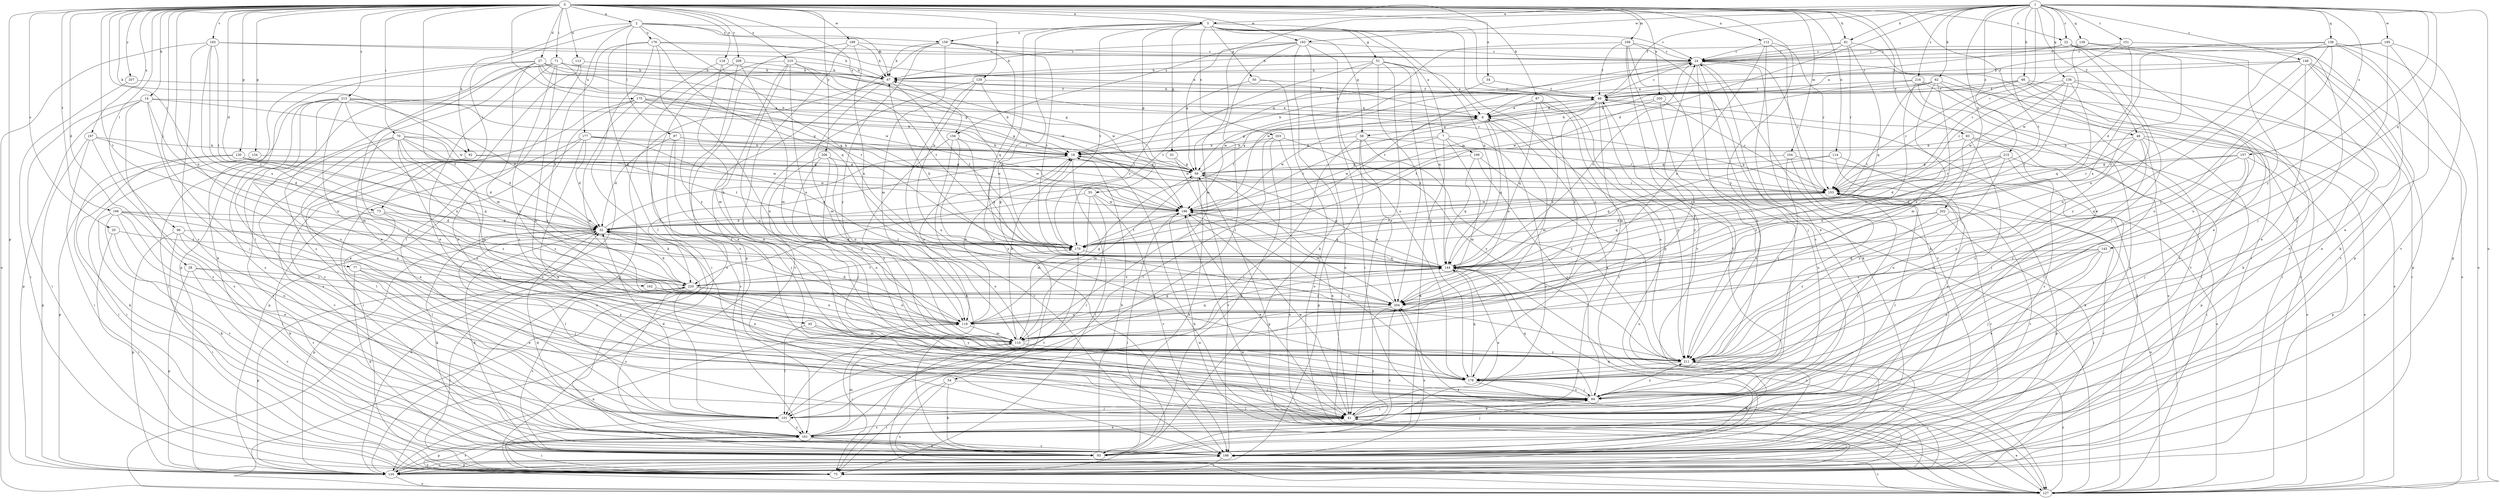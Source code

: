 strict digraph  {
0;
1;
2;
5;
7;
8;
14;
16;
20;
22;
24;
27;
28;
32;
34;
41;
45;
48;
49;
50;
51;
52;
54;
55;
58;
59;
61;
62;
66;
67;
70;
71;
73;
75;
77;
83;
84;
87;
92;
93;
96;
97;
101;
104;
108;
109;
110;
112;
113;
114;
118;
119;
127;
129;
130;
134;
135;
136;
138;
139;
143;
144;
148;
151;
153;
156;
157;
159;
161;
162;
166;
170;
175;
176;
177;
178;
183;
186;
189;
193;
195;
196;
197;
200;
202;
203;
204;
206;
207;
209;
210;
211;
213;
215;
216;
220;
0 -> 2  [label=a];
0 -> 5  [label=a];
0 -> 14  [label=b];
0 -> 20  [label=c];
0 -> 22  [label=c];
0 -> 27  [label=d];
0 -> 28  [label=d];
0 -> 32  [label=d];
0 -> 34  [label=e];
0 -> 41  [label=e];
0 -> 45  [label=f];
0 -> 48  [label=f];
0 -> 61  [label=h];
0 -> 70  [label=i];
0 -> 71  [label=i];
0 -> 73  [label=i];
0 -> 77  [label=j];
0 -> 83  [label=j];
0 -> 87  [label=k];
0 -> 92  [label=k];
0 -> 96  [label=l];
0 -> 104  [label=m];
0 -> 108  [label=m];
0 -> 112  [label=n];
0 -> 113  [label=n];
0 -> 114  [label=n];
0 -> 118  [label=n];
0 -> 119  [label=n];
0 -> 129  [label=p];
0 -> 130  [label=p];
0 -> 134  [label=p];
0 -> 135  [label=p];
0 -> 156  [label=s];
0 -> 162  [label=t];
0 -> 166  [label=t];
0 -> 175  [label=u];
0 -> 183  [label=v];
0 -> 189  [label=w];
0 -> 193  [label=w];
0 -> 197  [label=x];
0 -> 200  [label=x];
0 -> 206  [label=y];
0 -> 207  [label=y];
0 -> 209  [label=y];
0 -> 210  [label=y];
0 -> 211  [label=y];
0 -> 213  [label=z];
1 -> 5  [label=a];
1 -> 22  [label=c];
1 -> 32  [label=d];
1 -> 48  [label=f];
1 -> 49  [label=f];
1 -> 61  [label=h];
1 -> 62  [label=h];
1 -> 66  [label=h];
1 -> 127  [label=o];
1 -> 136  [label=q];
1 -> 138  [label=q];
1 -> 139  [label=q];
1 -> 143  [label=q];
1 -> 148  [label=r];
1 -> 151  [label=r];
1 -> 153  [label=r];
1 -> 156  [label=s];
1 -> 157  [label=s];
1 -> 170  [label=t];
1 -> 193  [label=w];
1 -> 195  [label=w];
1 -> 202  [label=x];
1 -> 211  [label=y];
1 -> 215  [label=z];
1 -> 216  [label=z];
2 -> 24  [label=c];
2 -> 67  [label=h];
2 -> 73  [label=i];
2 -> 92  [label=k];
2 -> 97  [label=l];
2 -> 144  [label=q];
2 -> 159  [label=s];
2 -> 176  [label=u];
2 -> 177  [label=u];
5 -> 7  [label=a];
5 -> 50  [label=g];
5 -> 51  [label=g];
5 -> 52  [label=g];
5 -> 54  [label=g];
5 -> 55  [label=g];
5 -> 58  [label=g];
5 -> 135  [label=p];
5 -> 144  [label=q];
5 -> 159  [label=s];
5 -> 170  [label=t];
5 -> 178  [label=u];
5 -> 186  [label=v];
5 -> 203  [label=x];
7 -> 16  [label=b];
7 -> 93  [label=k];
7 -> 109  [label=m];
7 -> 110  [label=m];
7 -> 161  [label=s];
7 -> 196  [label=w];
8 -> 58  [label=g];
8 -> 110  [label=m];
8 -> 144  [label=q];
8 -> 196  [label=w];
8 -> 204  [label=x];
14 -> 8  [label=a];
14 -> 75  [label=i];
14 -> 84  [label=j];
14 -> 119  [label=n];
14 -> 135  [label=p];
14 -> 186  [label=v];
14 -> 196  [label=w];
16 -> 59  [label=g];
16 -> 75  [label=i];
16 -> 119  [label=n];
16 -> 220  [label=z];
20 -> 75  [label=i];
20 -> 101  [label=l];
20 -> 170  [label=t];
22 -> 24  [label=c];
22 -> 41  [label=e];
22 -> 49  [label=f];
22 -> 84  [label=j];
22 -> 135  [label=p];
22 -> 186  [label=v];
24 -> 67  [label=h];
24 -> 84  [label=j];
24 -> 93  [label=k];
24 -> 170  [label=t];
24 -> 178  [label=u];
24 -> 186  [label=v];
24 -> 196  [label=w];
27 -> 16  [label=b];
27 -> 41  [label=e];
27 -> 59  [label=g];
27 -> 67  [label=h];
27 -> 93  [label=k];
27 -> 110  [label=m];
27 -> 135  [label=p];
27 -> 153  [label=r];
27 -> 196  [label=w];
28 -> 135  [label=p];
28 -> 186  [label=v];
28 -> 211  [label=y];
28 -> 220  [label=z];
32 -> 16  [label=b];
32 -> 41  [label=e];
32 -> 49  [label=f];
32 -> 93  [label=k];
32 -> 101  [label=l];
32 -> 135  [label=p];
32 -> 170  [label=t];
34 -> 49  [label=f];
34 -> 196  [label=w];
41 -> 8  [label=a];
41 -> 24  [label=c];
41 -> 84  [label=j];
41 -> 161  [label=s];
41 -> 196  [label=w];
45 -> 101  [label=l];
45 -> 110  [label=m];
45 -> 211  [label=y];
48 -> 16  [label=b];
48 -> 84  [label=j];
48 -> 101  [label=l];
48 -> 127  [label=o];
48 -> 135  [label=p];
48 -> 144  [label=q];
48 -> 211  [label=y];
49 -> 8  [label=a];
49 -> 24  [label=c];
49 -> 59  [label=g];
49 -> 67  [label=h];
49 -> 110  [label=m];
49 -> 127  [label=o];
49 -> 170  [label=t];
49 -> 204  [label=x];
49 -> 211  [label=y];
50 -> 49  [label=f];
50 -> 127  [label=o];
50 -> 170  [label=t];
51 -> 8  [label=a];
51 -> 41  [label=e];
51 -> 67  [label=h];
51 -> 75  [label=i];
51 -> 144  [label=q];
51 -> 170  [label=t];
51 -> 178  [label=u];
51 -> 204  [label=x];
52 -> 59  [label=g];
52 -> 186  [label=v];
54 -> 75  [label=i];
54 -> 84  [label=j];
54 -> 93  [label=k];
54 -> 127  [label=o];
55 -> 101  [label=l];
55 -> 110  [label=m];
55 -> 186  [label=v];
55 -> 196  [label=w];
55 -> 220  [label=z];
58 -> 16  [label=b];
58 -> 101  [label=l];
58 -> 135  [label=p];
58 -> 153  [label=r];
58 -> 204  [label=x];
58 -> 211  [label=y];
59 -> 8  [label=a];
59 -> 41  [label=e];
59 -> 93  [label=k];
59 -> 110  [label=m];
59 -> 153  [label=r];
61 -> 16  [label=b];
61 -> 24  [label=c];
61 -> 67  [label=h];
61 -> 75  [label=i];
61 -> 144  [label=q];
61 -> 153  [label=r];
62 -> 16  [label=b];
62 -> 49  [label=f];
62 -> 75  [label=i];
62 -> 110  [label=m];
62 -> 119  [label=n];
62 -> 170  [label=t];
62 -> 186  [label=v];
66 -> 16  [label=b];
66 -> 49  [label=f];
66 -> 75  [label=i];
66 -> 93  [label=k];
66 -> 153  [label=r];
66 -> 161  [label=s];
67 -> 49  [label=f];
67 -> 110  [label=m];
67 -> 135  [label=p];
67 -> 170  [label=t];
70 -> 16  [label=b];
70 -> 32  [label=d];
70 -> 41  [label=e];
70 -> 110  [label=m];
70 -> 161  [label=s];
70 -> 170  [label=t];
70 -> 178  [label=u];
70 -> 186  [label=v];
70 -> 196  [label=w];
70 -> 204  [label=x];
71 -> 41  [label=e];
71 -> 59  [label=g];
71 -> 67  [label=h];
71 -> 84  [label=j];
71 -> 101  [label=l];
71 -> 161  [label=s];
71 -> 170  [label=t];
71 -> 178  [label=u];
71 -> 211  [label=y];
73 -> 32  [label=d];
73 -> 93  [label=k];
73 -> 101  [label=l];
73 -> 220  [label=z];
75 -> 59  [label=g];
75 -> 196  [label=w];
75 -> 204  [label=x];
77 -> 41  [label=e];
77 -> 84  [label=j];
77 -> 93  [label=k];
77 -> 220  [label=z];
83 -> 16  [label=b];
83 -> 127  [label=o];
83 -> 161  [label=s];
83 -> 178  [label=u];
83 -> 204  [label=x];
84 -> 41  [label=e];
84 -> 49  [label=f];
84 -> 101  [label=l];
84 -> 144  [label=q];
84 -> 178  [label=u];
84 -> 211  [label=y];
87 -> 8  [label=a];
87 -> 144  [label=q];
87 -> 186  [label=v];
87 -> 204  [label=x];
87 -> 211  [label=y];
92 -> 59  [label=g];
92 -> 101  [label=l];
92 -> 153  [label=r];
92 -> 186  [label=v];
93 -> 16  [label=b];
93 -> 32  [label=d];
93 -> 153  [label=r];
93 -> 204  [label=x];
93 -> 220  [label=z];
96 -> 75  [label=i];
96 -> 135  [label=p];
96 -> 170  [label=t];
96 -> 178  [label=u];
96 -> 186  [label=v];
97 -> 16  [label=b];
97 -> 32  [label=d];
97 -> 84  [label=j];
97 -> 161  [label=s];
97 -> 196  [label=w];
101 -> 32  [label=d];
101 -> 75  [label=i];
101 -> 84  [label=j];
101 -> 153  [label=r];
101 -> 161  [label=s];
104 -> 59  [label=g];
104 -> 127  [label=o];
104 -> 178  [label=u];
104 -> 211  [label=y];
108 -> 24  [label=c];
108 -> 49  [label=f];
108 -> 59  [label=g];
108 -> 84  [label=j];
108 -> 127  [label=o];
108 -> 186  [label=v];
108 -> 211  [label=y];
109 -> 59  [label=g];
109 -> 84  [label=j];
109 -> 127  [label=o];
109 -> 144  [label=q];
110 -> 16  [label=b];
110 -> 24  [label=c];
110 -> 75  [label=i];
110 -> 144  [label=q];
110 -> 211  [label=y];
112 -> 24  [label=c];
112 -> 41  [label=e];
112 -> 93  [label=k];
112 -> 153  [label=r];
112 -> 204  [label=x];
113 -> 41  [label=e];
113 -> 67  [label=h];
113 -> 101  [label=l];
114 -> 41  [label=e];
114 -> 59  [label=g];
114 -> 144  [label=q];
114 -> 178  [label=u];
118 -> 67  [label=h];
118 -> 110  [label=m];
118 -> 127  [label=o];
118 -> 196  [label=w];
119 -> 16  [label=b];
119 -> 32  [label=d];
119 -> 59  [label=g];
119 -> 75  [label=i];
119 -> 110  [label=m];
119 -> 144  [label=q];
127 -> 16  [label=b];
127 -> 24  [label=c];
127 -> 41  [label=e];
127 -> 49  [label=f];
127 -> 186  [label=v];
127 -> 196  [label=w];
127 -> 211  [label=y];
129 -> 16  [label=b];
129 -> 49  [label=f];
129 -> 127  [label=o];
129 -> 178  [label=u];
129 -> 186  [label=v];
130 -> 32  [label=d];
130 -> 59  [label=g];
130 -> 75  [label=i];
130 -> 93  [label=k];
130 -> 144  [label=q];
130 -> 196  [label=w];
134 -> 59  [label=g];
134 -> 75  [label=i];
134 -> 135  [label=p];
135 -> 32  [label=d];
135 -> 119  [label=n];
135 -> 127  [label=o];
135 -> 153  [label=r];
135 -> 161  [label=s];
135 -> 186  [label=v];
136 -> 41  [label=e];
136 -> 49  [label=f];
136 -> 119  [label=n];
136 -> 144  [label=q];
136 -> 153  [label=r];
136 -> 170  [label=t];
136 -> 196  [label=w];
138 -> 24  [label=c];
138 -> 41  [label=e];
138 -> 119  [label=n];
138 -> 127  [label=o];
138 -> 135  [label=p];
138 -> 178  [label=u];
138 -> 204  [label=x];
138 -> 211  [label=y];
139 -> 24  [label=c];
139 -> 178  [label=u];
139 -> 196  [label=w];
139 -> 220  [label=z];
143 -> 41  [label=e];
143 -> 84  [label=j];
143 -> 144  [label=q];
143 -> 178  [label=u];
143 -> 204  [label=x];
144 -> 24  [label=c];
144 -> 32  [label=d];
144 -> 41  [label=e];
144 -> 59  [label=g];
144 -> 67  [label=h];
144 -> 127  [label=o];
144 -> 220  [label=z];
148 -> 8  [label=a];
148 -> 41  [label=e];
148 -> 67  [label=h];
148 -> 127  [label=o];
148 -> 135  [label=p];
148 -> 186  [label=v];
148 -> 211  [label=y];
151 -> 24  [label=c];
151 -> 32  [label=d];
151 -> 84  [label=j];
151 -> 153  [label=r];
153 -> 16  [label=b];
153 -> 24  [label=c];
153 -> 84  [label=j];
153 -> 135  [label=p];
153 -> 144  [label=q];
153 -> 170  [label=t];
153 -> 196  [label=w];
156 -> 16  [label=b];
156 -> 93  [label=k];
156 -> 144  [label=q];
156 -> 186  [label=v];
156 -> 211  [label=y];
157 -> 59  [label=g];
157 -> 84  [label=j];
157 -> 135  [label=p];
157 -> 144  [label=q];
157 -> 153  [label=r];
157 -> 211  [label=y];
159 -> 24  [label=c];
159 -> 67  [label=h];
159 -> 110  [label=m];
159 -> 135  [label=p];
159 -> 144  [label=q];
159 -> 170  [label=t];
159 -> 211  [label=y];
161 -> 41  [label=e];
161 -> 75  [label=i];
161 -> 84  [label=j];
161 -> 93  [label=k];
161 -> 110  [label=m];
161 -> 127  [label=o];
161 -> 135  [label=p];
161 -> 170  [label=t];
161 -> 186  [label=v];
162 -> 119  [label=n];
162 -> 204  [label=x];
166 -> 32  [label=d];
166 -> 41  [label=e];
166 -> 93  [label=k];
166 -> 178  [label=u];
166 -> 186  [label=v];
166 -> 204  [label=x];
166 -> 220  [label=z];
170 -> 32  [label=d];
170 -> 67  [label=h];
170 -> 144  [label=q];
175 -> 8  [label=a];
175 -> 59  [label=g];
175 -> 110  [label=m];
175 -> 119  [label=n];
175 -> 153  [label=r];
175 -> 178  [label=u];
175 -> 186  [label=v];
176 -> 8  [label=a];
176 -> 24  [label=c];
176 -> 93  [label=k];
176 -> 101  [label=l];
176 -> 144  [label=q];
176 -> 211  [label=y];
176 -> 220  [label=z];
177 -> 16  [label=b];
177 -> 32  [label=d];
177 -> 41  [label=e];
177 -> 75  [label=i];
177 -> 135  [label=p];
177 -> 144  [label=q];
177 -> 196  [label=w];
178 -> 75  [label=i];
178 -> 84  [label=j];
178 -> 144  [label=q];
183 -> 24  [label=c];
183 -> 67  [label=h];
183 -> 127  [label=o];
183 -> 161  [label=s];
183 -> 170  [label=t];
183 -> 204  [label=x];
183 -> 220  [label=z];
186 -> 32  [label=d];
186 -> 75  [label=i];
186 -> 135  [label=p];
186 -> 144  [label=q];
186 -> 153  [label=r];
186 -> 204  [label=x];
186 -> 211  [label=y];
189 -> 24  [label=c];
189 -> 67  [label=h];
189 -> 84  [label=j];
189 -> 127  [label=o];
189 -> 204  [label=x];
193 -> 24  [label=c];
193 -> 59  [label=g];
193 -> 67  [label=h];
193 -> 93  [label=k];
193 -> 101  [label=l];
193 -> 110  [label=m];
193 -> 127  [label=o];
193 -> 178  [label=u];
195 -> 8  [label=a];
195 -> 24  [label=c];
195 -> 84  [label=j];
195 -> 93  [label=k];
195 -> 186  [label=v];
196 -> 32  [label=d];
196 -> 41  [label=e];
196 -> 75  [label=i];
196 -> 144  [label=q];
196 -> 170  [label=t];
196 -> 178  [label=u];
197 -> 16  [label=b];
197 -> 32  [label=d];
197 -> 75  [label=i];
197 -> 135  [label=p];
197 -> 161  [label=s];
200 -> 8  [label=a];
200 -> 153  [label=r];
200 -> 170  [label=t];
200 -> 211  [label=y];
202 -> 32  [label=d];
202 -> 75  [label=i];
202 -> 127  [label=o];
202 -> 204  [label=x];
202 -> 211  [label=y];
203 -> 16  [label=b];
203 -> 93  [label=k];
203 -> 101  [label=l];
203 -> 127  [label=o];
203 -> 211  [label=y];
204 -> 119  [label=n];
204 -> 161  [label=s];
204 -> 196  [label=w];
206 -> 59  [label=g];
206 -> 84  [label=j];
206 -> 119  [label=n];
206 -> 178  [label=u];
206 -> 211  [label=y];
207 -> 49  [label=f];
207 -> 75  [label=i];
209 -> 41  [label=e];
209 -> 67  [label=h];
209 -> 110  [label=m];
209 -> 161  [label=s];
210 -> 41  [label=e];
210 -> 67  [label=h];
210 -> 75  [label=i];
210 -> 119  [label=n];
210 -> 170  [label=t];
210 -> 178  [label=u];
210 -> 196  [label=w];
211 -> 8  [label=a];
211 -> 93  [label=k];
211 -> 178  [label=u];
213 -> 8  [label=a];
213 -> 16  [label=b];
213 -> 32  [label=d];
213 -> 41  [label=e];
213 -> 59  [label=g];
213 -> 75  [label=i];
213 -> 110  [label=m];
213 -> 119  [label=n];
213 -> 161  [label=s];
213 -> 178  [label=u];
215 -> 32  [label=d];
215 -> 59  [label=g];
215 -> 75  [label=i];
215 -> 93  [label=k];
215 -> 153  [label=r];
215 -> 211  [label=y];
216 -> 49  [label=f];
216 -> 75  [label=i];
216 -> 119  [label=n];
216 -> 127  [label=o];
216 -> 186  [label=v];
216 -> 196  [label=w];
220 -> 32  [label=d];
220 -> 75  [label=i];
220 -> 119  [label=n];
220 -> 135  [label=p];
220 -> 161  [label=s];
220 -> 170  [label=t];
220 -> 204  [label=x];
}
